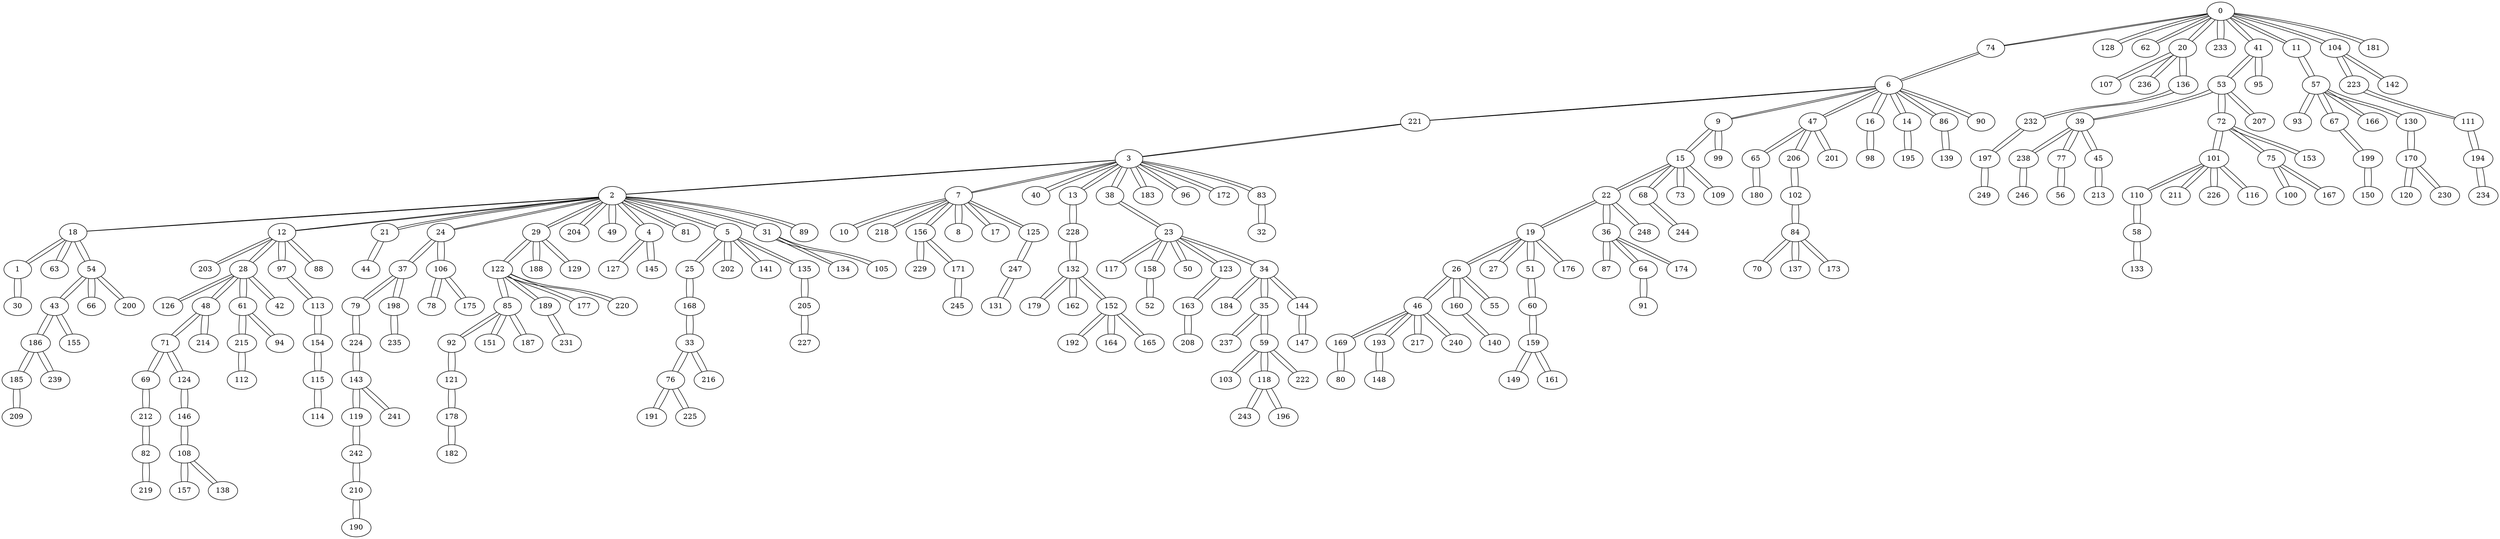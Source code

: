 graph {
0 -- 74 [ distancia=1 ]
0 -- 128 [ distancia=1 ]
0 -- 62 [ distancia=4 ]
0 -- 20 [ distancia=5 ]
0 -- 233 [ distancia=5 ]
0 -- 41 [ distancia=6 ]
0 -- 11 [ distancia=7 ]
0 -- 104 [ distancia=7 ]
0 -- 181 [ distancia=9 ]
1 -- 18 [ distancia=7 ]
1 -- 30 [ distancia=11 ]
2 -- 3 [ distancia=1 ]
2 -- 12 [ distancia=1 ]
2 -- 21 [ distancia=1 ]
2 -- 24 [ distancia=1 ]
2 -- 29 [ distancia=1 ]
2 -- 204 [ distancia=1 ]
2 -- 49 [ distancia=2 ]
2 -- 4 [ distancia=3 ]
2 -- 18 [ distancia=5 ]
2 -- 81 [ distancia=5 ]
2 -- 5 [ distancia=9 ]
2 -- 31 [ distancia=10 ]
2 -- 89 [ distancia=14 ]
3 -- 2 [ distancia=1 ]
3 -- 221 [ distancia=2 ]
3 -- 7 [ distancia=3 ]
3 -- 40 [ distancia=3 ]
3 -- 13 [ distancia=4 ]
3 -- 38 [ distancia=4 ]
3 -- 183 [ distancia=4 ]
3 -- 96 [ distancia=7 ]
3 -- 172 [ distancia=11 ]
3 -- 83 [ distancia=12 ]
4 -- 2 [ distancia=3 ]
4 -- 127 [ distancia=3 ]
4 -- 145 [ distancia=9 ]
5 -- 25 [ distancia=1 ]
5 -- 202 [ distancia=3 ]
5 -- 141 [ distancia=6 ]
5 -- 135 [ distancia=8 ]
5 -- 2 [ distancia=9 ]
6 -- 74 [ distancia=1 ]
6 -- 221 [ distancia=1 ]
6 -- 9 [ distancia=2 ]
6 -- 47 [ distancia=2 ]
6 -- 16 [ distancia=3 ]
6 -- 14 [ distancia=4 ]
6 -- 86 [ distancia=5 ]
6 -- 90 [ distancia=8 ]
7 -- 10 [ distancia=1 ]
7 -- 218 [ distancia=1 ]
7 -- 156 [ distancia=2 ]
7 -- 3 [ distancia=3 ]
7 -- 8 [ distancia=5 ]
7 -- 17 [ distancia=5 ]
7 -- 125 [ distancia=5 ]
8 -- 7 [ distancia=5 ]
9 -- 6 [ distancia=2 ]
9 -- 15 [ distancia=2 ]
9 -- 99 [ distancia=2 ]
10 -- 7 [ distancia=1 ]
11 -- 0 [ distancia=7 ]
11 -- 57 [ distancia=7 ]
12 -- 2 [ distancia=1 ]
12 -- 203 [ distancia=1 ]
12 -- 28 [ distancia=4 ]
12 -- 97 [ distancia=4 ]
12 -- 88 [ distancia=6 ]
13 -- 228 [ distancia=2 ]
13 -- 3 [ distancia=4 ]
14 -- 6 [ distancia=4 ]
14 -- 195 [ distancia=9 ]
15 -- 22 [ distancia=1 ]
15 -- 68 [ distancia=1 ]
15 -- 73 [ distancia=1 ]
15 -- 109 [ distancia=1 ]
15 -- 9 [ distancia=2 ]
16 -- 98 [ distancia=2 ]
16 -- 6 [ distancia=3 ]
17 -- 7 [ distancia=5 ]
18 -- 63 [ distancia=1 ]
18 -- 54 [ distancia=2 ]
18 -- 2 [ distancia=5 ]
18 -- 1 [ distancia=7 ]
19 -- 22 [ distancia=4 ]
19 -- 26 [ distancia=4 ]
19 -- 27 [ distancia=4 ]
19 -- 51 [ distancia=4 ]
19 -- 176 [ distancia=13 ]
20 -- 0 [ distancia=5 ]
20 -- 107 [ distancia=7 ]
20 -- 236 [ distancia=7 ]
20 -- 136 [ distancia=9 ]
21 -- 2 [ distancia=1 ]
21 -- 44 [ distancia=5 ]
22 -- 15 [ distancia=1 ]
22 -- 36 [ distancia=2 ]
22 -- 19 [ distancia=4 ]
22 -- 248 [ distancia=11 ]
23 -- 117 [ distancia=1 ]
23 -- 158 [ distancia=1 ]
23 -- 50 [ distancia=2 ]
23 -- 38 [ distancia=3 ]
23 -- 123 [ distancia=3 ]
23 -- 34 [ distancia=5 ]
24 -- 2 [ distancia=1 ]
24 -- 37 [ distancia=2 ]
24 -- 106 [ distancia=6 ]
25 -- 5 [ distancia=1 ]
25 -- 168 [ distancia=13 ]
26 -- 46 [ distancia=2 ]
26 -- 160 [ distancia=3 ]
26 -- 19 [ distancia=4 ]
26 -- 55 [ distancia=5 ]
27 -- 19 [ distancia=4 ]
28 -- 126 [ distancia=2 ]
28 -- 48 [ distancia=3 ]
28 -- 12 [ distancia=4 ]
28 -- 61 [ distancia=5 ]
28 -- 42 [ distancia=7 ]
29 -- 2 [ distancia=1 ]
29 -- 122 [ distancia=4 ]
29 -- 188 [ distancia=4 ]
29 -- 129 [ distancia=6 ]
30 -- 1 [ distancia=11 ]
31 -- 134 [ distancia=4 ]
31 -- 105 [ distancia=6 ]
31 -- 2 [ distancia=10 ]
32 -- 83 [ distancia=10 ]
33 -- 76 [ distancia=2 ]
33 -- 216 [ distancia=5 ]
33 -- 168 [ distancia=11 ]
34 -- 184 [ distancia=2 ]
34 -- 35 [ distancia=4 ]
34 -- 23 [ distancia=5 ]
34 -- 144 [ distancia=5 ]
35 -- 237 [ distancia=2 ]
35 -- 34 [ distancia=4 ]
35 -- 59 [ distancia=6 ]
36 -- 22 [ distancia=2 ]
36 -- 87 [ distancia=2 ]
36 -- 64 [ distancia=8 ]
36 -- 174 [ distancia=12 ]
37 -- 24 [ distancia=2 ]
37 -- 79 [ distancia=6 ]
37 -- 198 [ distancia=9 ]
38 -- 23 [ distancia=3 ]
38 -- 3 [ distancia=4 ]
39 -- 53 [ distancia=1 ]
39 -- 238 [ distancia=1 ]
39 -- 77 [ distancia=5 ]
39 -- 45 [ distancia=7 ]
40 -- 3 [ distancia=3 ]
41 -- 95 [ distancia=4 ]
41 -- 0 [ distancia=6 ]
41 -- 53 [ distancia=6 ]
42 -- 28 [ distancia=7 ]
43 -- 54 [ distancia=5 ]
43 -- 186 [ distancia=5 ]
43 -- 155 [ distancia=9 ]
44 -- 21 [ distancia=5 ]
45 -- 213 [ distancia=4 ]
45 -- 39 [ distancia=7 ]
46 -- 26 [ distancia=2 ]
46 -- 169 [ distancia=2 ]
46 -- 193 [ distancia=2 ]
46 -- 217 [ distancia=3 ]
46 -- 240 [ distancia=11 ]
47 -- 6 [ distancia=2 ]
47 -- 65 [ distancia=3 ]
47 -- 206 [ distancia=3 ]
47 -- 201 [ distancia=4 ]
48 -- 71 [ distancia=2 ]
48 -- 28 [ distancia=3 ]
48 -- 214 [ distancia=10 ]
49 -- 2 [ distancia=2 ]
50 -- 23 [ distancia=2 ]
51 -- 60 [ distancia=2 ]
51 -- 19 [ distancia=4 ]
52 -- 158 [ distancia=4 ]
53 -- 39 [ distancia=1 ]
53 -- 72 [ distancia=4 ]
53 -- 41 [ distancia=6 ]
53 -- 207 [ distancia=6 ]
54 -- 18 [ distancia=2 ]
54 -- 43 [ distancia=5 ]
54 -- 66 [ distancia=5 ]
54 -- 200 [ distancia=7 ]
55 -- 26 [ distancia=5 ]
56 -- 77 [ distancia=2 ]
57 -- 93 [ distancia=1 ]
57 -- 67 [ distancia=2 ]
57 -- 166 [ distancia=4 ]
57 -- 130 [ distancia=5 ]
57 -- 11 [ distancia=7 ]
58 -- 110 [ distancia=1 ]
58 -- 133 [ distancia=9 ]
59 -- 103 [ distancia=3 ]
59 -- 118 [ distancia=4 ]
59 -- 35 [ distancia=6 ]
59 -- 222 [ distancia=6 ]
60 -- 51 [ distancia=2 ]
60 -- 159 [ distancia=3 ]
61 -- 215 [ distancia=4 ]
61 -- 28 [ distancia=5 ]
61 -- 94 [ distancia=9 ]
62 -- 0 [ distancia=4 ]
63 -- 18 [ distancia=1 ]
64 -- 91 [ distancia=4 ]
64 -- 36 [ distancia=8 ]
65 -- 180 [ distancia=1 ]
65 -- 47 [ distancia=3 ]
66 -- 54 [ distancia=5 ]
67 -- 57 [ distancia=2 ]
67 -- 199 [ distancia=5 ]
68 -- 15 [ distancia=1 ]
68 -- 244 [ distancia=10 ]
69 -- 71 [ distancia=2 ]
69 -- 212 [ distancia=6 ]
70 -- 84 [ distancia=3 ]
71 -- 69 [ distancia=2 ]
71 -- 48 [ distancia=2 ]
71 -- 124 [ distancia=13 ]
72 -- 101 [ distancia=3 ]
72 -- 53 [ distancia=4 ]
72 -- 75 [ distancia=5 ]
72 -- 153 [ distancia=14 ]
73 -- 15 [ distancia=1 ]
74 -- 0 [ distancia=1 ]
74 -- 6 [ distancia=1 ]
75 -- 72 [ distancia=5 ]
75 -- 100 [ distancia=7 ]
75 -- 167 [ distancia=7 ]
76 -- 33 [ distancia=2 ]
76 -- 191 [ distancia=4 ]
76 -- 225 [ distancia=7 ]
77 -- 56 [ distancia=2 ]
77 -- 39 [ distancia=5 ]
78 -- 106 [ distancia=5 ]
79 -- 37 [ distancia=6 ]
79 -- 224 [ distancia=8 ]
80 -- 169 [ distancia=2 ]
81 -- 2 [ distancia=5 ]
82 -- 219 [ distancia=2 ]
82 -- 212 [ distancia=7 ]
83 -- 32 [ distancia=10 ]
83 -- 3 [ distancia=12 ]
84 -- 70 [ distancia=3 ]
84 -- 137 [ distancia=7 ]
84 -- 102 [ distancia=8 ]
84 -- 173 [ distancia=10 ]
85 -- 92 [ distancia=2 ]
85 -- 122 [ distancia=3 ]
85 -- 151 [ distancia=5 ]
85 -- 187 [ distancia=7 ]
86 -- 6 [ distancia=5 ]
86 -- 139 [ distancia=9 ]
87 -- 36 [ distancia=2 ]
88 -- 12 [ distancia=6 ]
89 -- 2 [ distancia=14 ]
90 -- 6 [ distancia=8 ]
91 -- 64 [ distancia=4 ]
92 -- 85 [ distancia=2 ]
92 -- 121 [ distancia=5 ]
93 -- 57 [ distancia=1 ]
94 -- 61 [ distancia=9 ]
95 -- 41 [ distancia=4 ]
96 -- 3 [ distancia=7 ]
97 -- 12 [ distancia=4 ]
97 -- 113 [ distancia=5 ]
98 -- 16 [ distancia=2 ]
99 -- 9 [ distancia=2 ]
100 -- 75 [ distancia=7 ]
101 -- 72 [ distancia=3 ]
101 -- 110 [ distancia=5 ]
101 -- 211 [ distancia=5 ]
101 -- 226 [ distancia=5 ]
101 -- 116 [ distancia=9 ]
102 -- 206 [ distancia=4 ]
102 -- 84 [ distancia=8 ]
103 -- 59 [ distancia=3 ]
104 -- 223 [ distancia=3 ]
104 -- 0 [ distancia=7 ]
104 -- 142 [ distancia=13 ]
105 -- 31 [ distancia=6 ]
106 -- 78 [ distancia=5 ]
106 -- 175 [ distancia=5 ]
106 -- 24 [ distancia=6 ]
107 -- 20 [ distancia=7 ]
108 -- 146 [ distancia=2 ]
108 -- 157 [ distancia=5 ]
108 -- 138 [ distancia=10 ]
109 -- 15 [ distancia=1 ]
110 -- 58 [ distancia=1 ]
110 -- 101 [ distancia=5 ]
111 -- 223 [ distancia=2 ]
111 -- 194 [ distancia=5 ]
112 -- 215 [ distancia=4 ]
113 -- 154 [ distancia=3 ]
113 -- 97 [ distancia=5 ]
114 -- 115 [ distancia=6 ]
115 -- 154 [ distancia=4 ]
115 -- 114 [ distancia=6 ]
116 -- 101 [ distancia=9 ]
117 -- 23 [ distancia=1 ]
118 -- 243 [ distancia=3 ]
118 -- 59 [ distancia=4 ]
118 -- 196 [ distancia=6 ]
119 -- 143 [ distancia=1 ]
119 -- 242 [ distancia=2 ]
120 -- 170 [ distancia=1 ]
121 -- 92 [ distancia=5 ]
121 -- 178 [ distancia=6 ]
122 -- 85 [ distancia=3 ]
122 -- 189 [ distancia=3 ]
122 -- 29 [ distancia=4 ]
122 -- 177 [ distancia=11 ]
122 -- 220 [ distancia=13 ]
123 -- 163 [ distancia=2 ]
123 -- 23 [ distancia=3 ]
124 -- 146 [ distancia=4 ]
124 -- 71 [ distancia=13 ]
125 -- 7 [ distancia=5 ]
125 -- 247 [ distancia=5 ]
126 -- 28 [ distancia=2 ]
127 -- 4 [ distancia=3 ]
128 -- 0 [ distancia=1 ]
129 -- 29 [ distancia=6 ]
130 -- 170 [ distancia=3 ]
130 -- 57 [ distancia=5 ]
131 -- 247 [ distancia=9 ]
132 -- 179 [ distancia=3 ]
132 -- 162 [ distancia=5 ]
132 -- 228 [ distancia=5 ]
132 -- 152 [ distancia=7 ]
133 -- 58 [ distancia=9 ]
134 -- 31 [ distancia=4 ]
135 -- 205 [ distancia=5 ]
135 -- 5 [ distancia=8 ]
136 -- 232 [ distancia=6 ]
136 -- 20 [ distancia=9 ]
137 -- 84 [ distancia=7 ]
138 -- 108 [ distancia=10 ]
139 -- 86 [ distancia=9 ]
140 -- 160 [ distancia=2 ]
141 -- 5 [ distancia=6 ]
142 -- 104 [ distancia=13 ]
143 -- 119 [ distancia=1 ]
143 -- 224 [ distancia=1 ]
143 -- 241 [ distancia=9 ]
144 -- 34 [ distancia=5 ]
144 -- 147 [ distancia=9 ]
145 -- 4 [ distancia=9 ]
146 -- 108 [ distancia=2 ]
146 -- 124 [ distancia=4 ]
147 -- 144 [ distancia=9 ]
148 -- 193 [ distancia=9 ]
149 -- 159 [ distancia=8 ]
150 -- 199 [ distancia=4 ]
151 -- 85 [ distancia=5 ]
152 -- 132 [ distancia=7 ]
152 -- 192 [ distancia=8 ]
152 -- 164 [ distancia=10 ]
152 -- 165 [ distancia=10 ]
153 -- 72 [ distancia=14 ]
154 -- 113 [ distancia=3 ]
154 -- 115 [ distancia=4 ]
155 -- 43 [ distancia=9 ]
156 -- 7 [ distancia=2 ]
156 -- 229 [ distancia=2 ]
156 -- 171 [ distancia=9 ]
157 -- 108 [ distancia=5 ]
158 -- 23 [ distancia=1 ]
158 -- 52 [ distancia=4 ]
159 -- 161 [ distancia=2 ]
159 -- 60 [ distancia=3 ]
159 -- 149 [ distancia=8 ]
160 -- 140 [ distancia=2 ]
160 -- 26 [ distancia=3 ]
161 -- 159 [ distancia=2 ]
162 -- 132 [ distancia=5 ]
163 -- 123 [ distancia=2 ]
163 -- 208 [ distancia=4 ]
164 -- 152 [ distancia=10 ]
165 -- 152 [ distancia=10 ]
166 -- 57 [ distancia=4 ]
167 -- 75 [ distancia=7 ]
168 -- 33 [ distancia=11 ]
168 -- 25 [ distancia=13 ]
169 -- 80 [ distancia=2 ]
169 -- 46 [ distancia=2 ]
170 -- 120 [ distancia=1 ]
170 -- 130 [ distancia=3 ]
170 -- 230 [ distancia=11 ]
171 -- 245 [ distancia=6 ]
171 -- 156 [ distancia=9 ]
172 -- 3 [ distancia=11 ]
173 -- 84 [ distancia=10 ]
174 -- 36 [ distancia=12 ]
175 -- 106 [ distancia=5 ]
176 -- 19 [ distancia=13 ]
177 -- 122 [ distancia=11 ]
178 -- 182 [ distancia=5 ]
178 -- 121 [ distancia=6 ]
179 -- 132 [ distancia=3 ]
180 -- 65 [ distancia=1 ]
181 -- 0 [ distancia=9 ]
182 -- 178 [ distancia=5 ]
183 -- 3 [ distancia=4 ]
184 -- 34 [ distancia=2 ]
185 -- 186 [ distancia=1 ]
185 -- 209 [ distancia=4 ]
186 -- 185 [ distancia=1 ]
186 -- 43 [ distancia=5 ]
186 -- 239 [ distancia=7 ]
187 -- 85 [ distancia=7 ]
188 -- 29 [ distancia=4 ]
189 -- 122 [ distancia=3 ]
189 -- 231 [ distancia=9 ]
190 -- 210 [ distancia=8 ]
191 -- 76 [ distancia=4 ]
192 -- 152 [ distancia=8 ]
193 -- 46 [ distancia=2 ]
193 -- 148 [ distancia=9 ]
194 -- 111 [ distancia=5 ]
194 -- 234 [ distancia=14 ]
195 -- 14 [ distancia=9 ]
196 -- 118 [ distancia=6 ]
197 -- 232 [ distancia=6 ]
197 -- 249 [ distancia=9 ]
198 -- 235 [ distancia=6 ]
198 -- 37 [ distancia=9 ]
199 -- 150 [ distancia=4 ]
199 -- 67 [ distancia=5 ]
200 -- 54 [ distancia=7 ]
201 -- 47 [ distancia=4 ]
202 -- 5 [ distancia=3 ]
203 -- 12 [ distancia=1 ]
204 -- 2 [ distancia=1 ]
205 -- 227 [ distancia=3 ]
205 -- 135 [ distancia=5 ]
206 -- 47 [ distancia=3 ]
206 -- 102 [ distancia=4 ]
207 -- 53 [ distancia=6 ]
208 -- 163 [ distancia=4 ]
209 -- 185 [ distancia=4 ]
210 -- 242 [ distancia=2 ]
210 -- 190 [ distancia=8 ]
211 -- 101 [ distancia=5 ]
212 -- 69 [ distancia=6 ]
212 -- 82 [ distancia=7 ]
213 -- 45 [ distancia=4 ]
214 -- 48 [ distancia=10 ]
215 -- 112 [ distancia=4 ]
215 -- 61 [ distancia=4 ]
216 -- 33 [ distancia=5 ]
217 -- 46 [ distancia=3 ]
218 -- 7 [ distancia=1 ]
219 -- 82 [ distancia=2 ]
220 -- 122 [ distancia=13 ]
221 -- 6 [ distancia=1 ]
221 -- 3 [ distancia=2 ]
222 -- 59 [ distancia=6 ]
223 -- 111 [ distancia=2 ]
223 -- 104 [ distancia=3 ]
224 -- 143 [ distancia=1 ]
224 -- 79 [ distancia=8 ]
225 -- 76 [ distancia=7 ]
226 -- 101 [ distancia=5 ]
227 -- 205 [ distancia=3 ]
228 -- 13 [ distancia=2 ]
228 -- 132 [ distancia=5 ]
229 -- 156 [ distancia=2 ]
230 -- 170 [ distancia=11 ]
231 -- 189 [ distancia=9 ]
232 -- 136 [ distancia=6 ]
232 -- 197 [ distancia=6 ]
233 -- 0 [ distancia=5 ]
234 -- 194 [ distancia=14 ]
235 -- 198 [ distancia=6 ]
236 -- 20 [ distancia=7 ]
237 -- 35 [ distancia=2 ]
238 -- 39 [ distancia=1 ]
238 -- 246 [ distancia=1 ]
239 -- 186 [ distancia=7 ]
240 -- 46 [ distancia=11 ]
241 -- 143 [ distancia=9 ]
242 -- 119 [ distancia=2 ]
242 -- 210 [ distancia=2 ]
243 -- 118 [ distancia=3 ]
244 -- 68 [ distancia=10 ]
245 -- 171 [ distancia=6 ]
246 -- 238 [ distancia=1 ]
247 -- 125 [ distancia=5 ]
247 -- 131 [ distancia=9 ]
248 -- 22 [ distancia=11 ]
249 -- 197 [ distancia=9 ]
}
